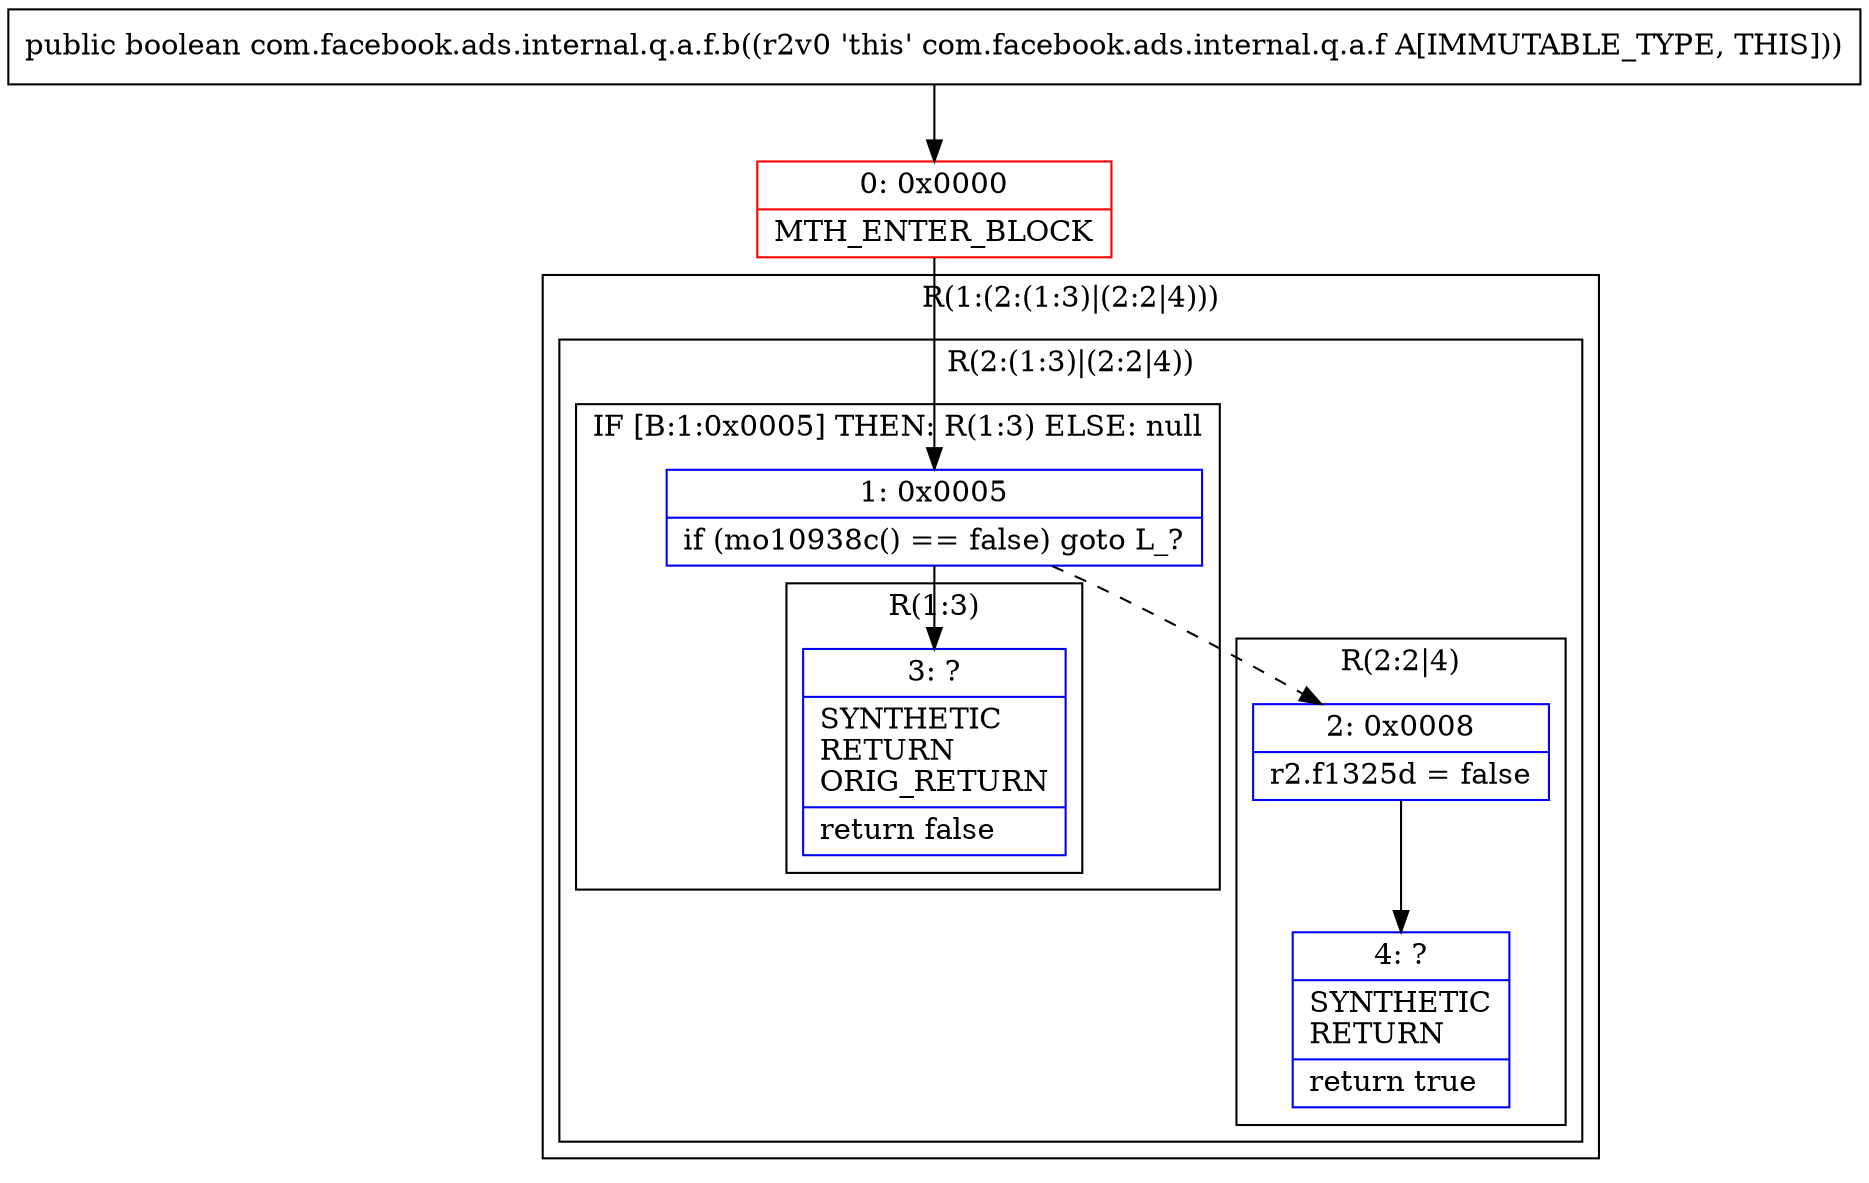 digraph "CFG forcom.facebook.ads.internal.q.a.f.b()Z" {
subgraph cluster_Region_713451050 {
label = "R(1:(2:(1:3)|(2:2|4)))";
node [shape=record,color=blue];
subgraph cluster_Region_294704419 {
label = "R(2:(1:3)|(2:2|4))";
node [shape=record,color=blue];
subgraph cluster_IfRegion_2115457660 {
label = "IF [B:1:0x0005] THEN: R(1:3) ELSE: null";
node [shape=record,color=blue];
Node_1 [shape=record,label="{1\:\ 0x0005|if (mo10938c() == false) goto L_?\l}"];
subgraph cluster_Region_496290672 {
label = "R(1:3)";
node [shape=record,color=blue];
Node_3 [shape=record,label="{3\:\ ?|SYNTHETIC\lRETURN\lORIG_RETURN\l|return false\l}"];
}
}
subgraph cluster_Region_79317470 {
label = "R(2:2|4)";
node [shape=record,color=blue];
Node_2 [shape=record,label="{2\:\ 0x0008|r2.f1325d = false\l}"];
Node_4 [shape=record,label="{4\:\ ?|SYNTHETIC\lRETURN\l|return true\l}"];
}
}
}
Node_0 [shape=record,color=red,label="{0\:\ 0x0000|MTH_ENTER_BLOCK\l}"];
MethodNode[shape=record,label="{public boolean com.facebook.ads.internal.q.a.f.b((r2v0 'this' com.facebook.ads.internal.q.a.f A[IMMUTABLE_TYPE, THIS])) }"];
MethodNode -> Node_0;
Node_1 -> Node_2[style=dashed];
Node_1 -> Node_3;
Node_2 -> Node_4;
Node_0 -> Node_1;
}


